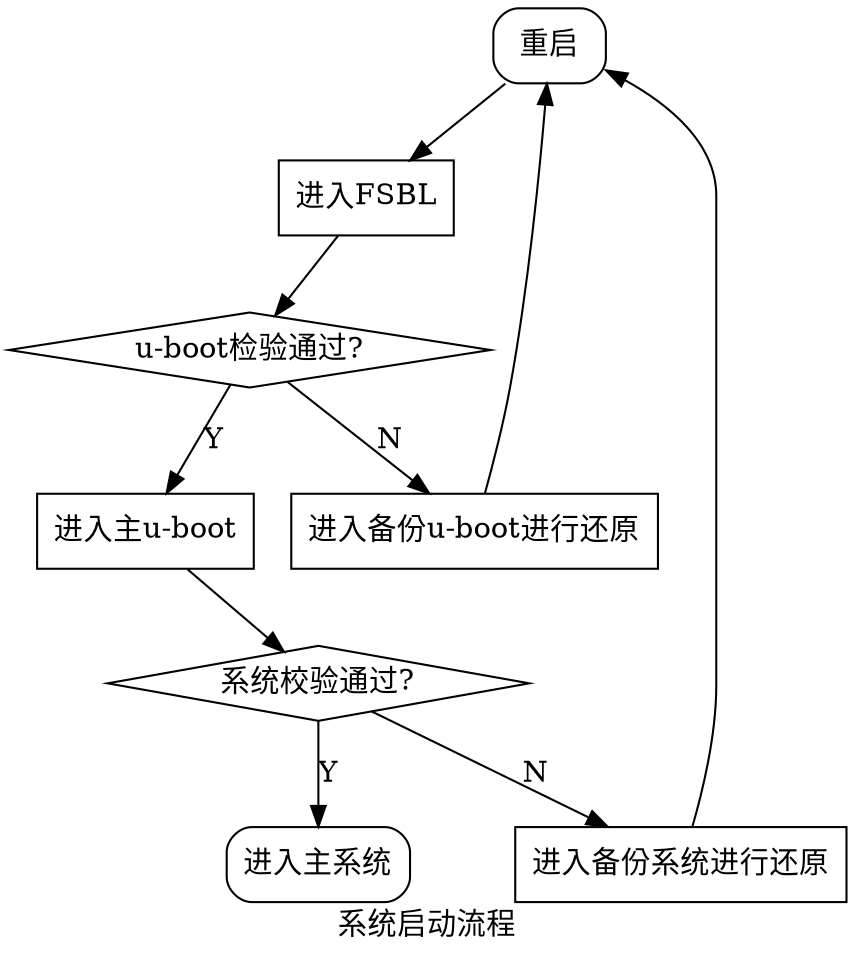 digraph sys_boot{
    graph[label="系统启动流程"];

    reboot[shape=rectangle,style=rounded,label="重启"];
    fsbl_boot[shape=rectangle,label="进入FSBL"];
    uboot_right[shape=diamond,label="u-boot检验通过?"];
    reboot -> fsbl_boot -> uboot_right;
    
    uboot_run[shape=rectangle,label="进入主u-boot"];
    uboot_right -> uboot_run[label="Y"];
    
    uboot_update[shape=rectangle,label="进入备份u-boot进行还原"];
    uboot_right -> uboot_update[label="N"];
    uboot_update -> reboot;
    
    kernel_right[shape=diamond,label="系统校验通过?"];
    uboot_run -> kernel_right;
    kernel_run[shape=rectangle,style=rounded,label="进入主系统"];
    kernel_right -> kernel_run[label="Y"];

    kernel_update[shape=rectangle,label="进入备份系统进行还原"];
    kernel_right -> kernel_update[label="N"];
    kernel_update -> reboot;
}
